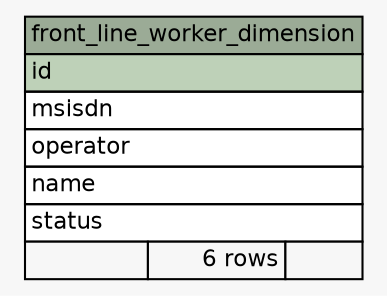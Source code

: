 // dot 2.26.3 on Linux 2.6.38-11-generic-pae
// SchemaSpy rev 590
digraph "front_line_worker_dimension" {
  graph [
    rankdir="RL"
    bgcolor="#f7f7f7"
    nodesep="0.18"
    ranksep="0.46"
    fontname="Helvetica"
    fontsize="11"
  ];
  node [
    fontname="Helvetica"
    fontsize="11"
    shape="plaintext"
  ];
  edge [
    arrowsize="0.8"
  ];
  "front_line_worker_dimension" [
    label=<
    <TABLE BORDER="0" CELLBORDER="1" CELLSPACING="0" BGCOLOR="#ffffff">
      <TR><TD COLSPAN="3" BGCOLOR="#9bab96" ALIGN="CENTER">front_line_worker_dimension</TD></TR>
      <TR><TD PORT="id" COLSPAN="3" BGCOLOR="#bed1b8" ALIGN="LEFT">id</TD></TR>
      <TR><TD PORT="msisdn" COLSPAN="3" ALIGN="LEFT">msisdn</TD></TR>
      <TR><TD PORT="operator" COLSPAN="3" ALIGN="LEFT">operator</TD></TR>
      <TR><TD PORT="name" COLSPAN="3" ALIGN="LEFT">name</TD></TR>
      <TR><TD PORT="status" COLSPAN="3" ALIGN="LEFT">status</TD></TR>
      <TR><TD ALIGN="LEFT" BGCOLOR="#f7f7f7">  </TD><TD ALIGN="RIGHT" BGCOLOR="#f7f7f7">6 rows</TD><TD ALIGN="RIGHT" BGCOLOR="#f7f7f7">  </TD></TR>
    </TABLE>>
    URL="tables/front_line_worker_dimension.html"
    tooltip="front_line_worker_dimension"
  ];
}
